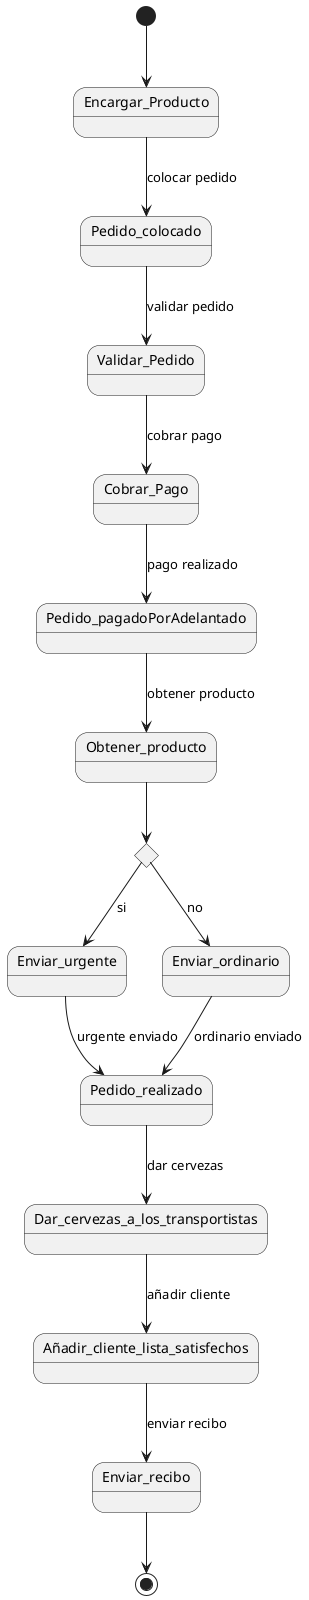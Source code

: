 @startuml ejercicioi
state choice1 <<choice>>
[*] --> Encargar_Producto
Encargar_Producto --> Pedido_colocado : colocar pedido
Pedido_colocado --> Validar_Pedido : validar pedido
Validar_Pedido --> Cobrar_Pago : cobrar pago
Cobrar_Pago --> Pedido_pagadoPorAdelantado : pago realizado
Pedido_pagadoPorAdelantado --> Obtener_producto : obtener producto
Obtener_producto --> choice1
choice1 --> Enviar_urgente : si
choice1 --> Enviar_ordinario : no
Enviar_urgente --> Pedido_realizado : urgente enviado
Enviar_ordinario --> Pedido_realizado : ordinario enviado
Pedido_realizado --> Dar_cervezas_a_los_transportistas : dar cervezas
Dar_cervezas_a_los_transportistas --> Añadir_cliente_lista_satisfechos : añadir cliente
Añadir_cliente_lista_satisfechos --> Enviar_recibo : enviar recibo
Enviar_recibo --> [*]
@enduml